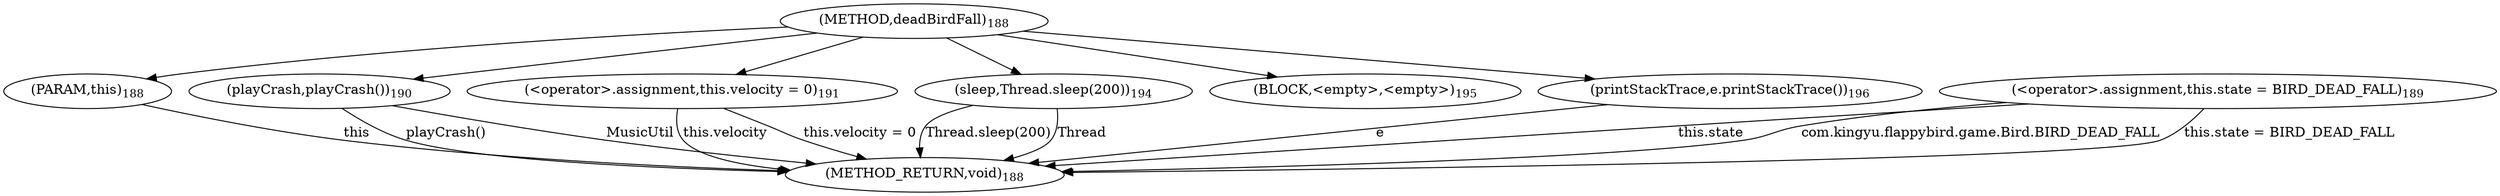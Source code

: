 digraph "deadBirdFall" {  
"768" [label = <(METHOD,deadBirdFall)<SUB>188</SUB>> ]
"796" [label = <(METHOD_RETURN,void)<SUB>188</SUB>> ]
"769" [label = <(PARAM,this)<SUB>188</SUB>> ]
"771" [label = <(&lt;operator&gt;.assignment,this.state = BIRD_DEAD_FALL)<SUB>189</SUB>> ]
"778" [label = <(playCrash,playCrash())<SUB>190</SUB>> ]
"780" [label = <(&lt;operator&gt;.assignment,this.velocity = 0)<SUB>191</SUB>> ]
"771" [label = <(&lt;operator&gt;.assignment,this.state = BIRD_DEAD_FALL)<SUB>189</SUB>> ]
"771" [label = <(&lt;operator&gt;.assignment,this.state = BIRD_DEAD_FALL)<SUB>189</SUB>> ]
"778" [label = <(playCrash,playCrash())<SUB>190</SUB>> ]
"780" [label = <(&lt;operator&gt;.assignment,this.velocity = 0)<SUB>191</SUB>> ]
"780" [label = <(&lt;operator&gt;.assignment,this.velocity = 0)<SUB>191</SUB>> ]
"787" [label = <(sleep,Thread.sleep(200))<SUB>194</SUB>> ]
"791" [label = <(BLOCK,&lt;empty&gt;,&lt;empty&gt;)<SUB>195</SUB>> ]
"787" [label = <(sleep,Thread.sleep(200))<SUB>194</SUB>> ]
"787" [label = <(sleep,Thread.sleep(200))<SUB>194</SUB>> ]
"792" [label = <(printStackTrace,e.printStackTrace())<SUB>196</SUB>> ]
"792" [label = <(printStackTrace,e.printStackTrace())<SUB>196</SUB>> ]
  "769" -> "796"  [ label = "this"] 
  "771" -> "796"  [ label = "this.state"] 
  "771" -> "796"  [ label = "com.kingyu.flappybird.game.Bird.BIRD_DEAD_FALL"] 
  "771" -> "796"  [ label = "this.state = BIRD_DEAD_FALL"] 
  "778" -> "796"  [ label = "playCrash()"] 
  "780" -> "796"  [ label = "this.velocity"] 
  "780" -> "796"  [ label = "this.velocity = 0"] 
  "787" -> "796"  [ label = "Thread.sleep(200)"] 
  "778" -> "796"  [ label = "MusicUtil"] 
  "787" -> "796"  [ label = "Thread"] 
  "792" -> "796"  [ label = "e"] 
  "768" -> "769" 
  "768" -> "780" 
  "768" -> "778" 
  "768" -> "791" 
  "768" -> "787" 
  "768" -> "792" 
}
